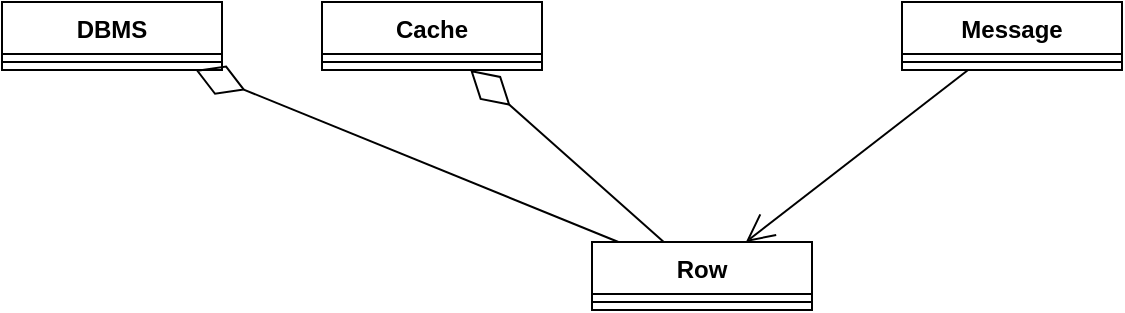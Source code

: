 <mxfile version="20.2.8" type="device" pages="2"><diagram id="cHL83gbIVerhFxjwkeh_" name="Not Using Facede"><mxGraphModel dx="1106" dy="852" grid="1" gridSize="10" guides="1" tooltips="1" connect="1" arrows="1" fold="1" page="1" pageScale="1" pageWidth="850" pageHeight="1100" math="0" shadow="0"><root><mxCell id="0"/><mxCell id="1" parent="0"/><mxCell id="-Y_OIFZCXNy7tVWvUyY1-1" value="DBMS" style="swimlane;fontStyle=1;align=center;verticalAlign=top;childLayout=stackLayout;horizontal=1;startSize=26;horizontalStack=0;resizeParent=1;resizeParentMax=0;resizeLast=0;collapsible=1;marginBottom=0;" vertex="1" parent="1"><mxGeometry x="130" y="380" width="110" height="34" as="geometry"/></mxCell><mxCell id="-Y_OIFZCXNy7tVWvUyY1-3" value="" style="line;strokeWidth=1;fillColor=none;align=left;verticalAlign=middle;spacingTop=-1;spacingLeft=3;spacingRight=3;rotatable=0;labelPosition=right;points=[];portConstraint=eastwest;strokeColor=inherit;" vertex="1" parent="-Y_OIFZCXNy7tVWvUyY1-1"><mxGeometry y="26" width="110" height="8" as="geometry"/></mxCell><mxCell id="-Y_OIFZCXNy7tVWvUyY1-5" value="Cache" style="swimlane;fontStyle=1;align=center;verticalAlign=top;childLayout=stackLayout;horizontal=1;startSize=26;horizontalStack=0;resizeParent=1;resizeParentMax=0;resizeLast=0;collapsible=1;marginBottom=0;" vertex="1" parent="1"><mxGeometry x="290" y="380" width="110" height="34" as="geometry"/></mxCell><mxCell id="-Y_OIFZCXNy7tVWvUyY1-6" value="" style="line;strokeWidth=1;fillColor=none;align=left;verticalAlign=middle;spacingTop=-1;spacingLeft=3;spacingRight=3;rotatable=0;labelPosition=right;points=[];portConstraint=eastwest;strokeColor=inherit;" vertex="1" parent="-Y_OIFZCXNy7tVWvUyY1-5"><mxGeometry y="26" width="110" height="8" as="geometry"/></mxCell><mxCell id="-Y_OIFZCXNy7tVWvUyY1-7" value="Row" style="swimlane;fontStyle=1;align=center;verticalAlign=top;childLayout=stackLayout;horizontal=1;startSize=26;horizontalStack=0;resizeParent=1;resizeParentMax=0;resizeLast=0;collapsible=1;marginBottom=0;" vertex="1" parent="1"><mxGeometry x="425" y="500" width="110" height="34" as="geometry"/></mxCell><mxCell id="-Y_OIFZCXNy7tVWvUyY1-8" value="" style="line;strokeWidth=1;fillColor=none;align=left;verticalAlign=middle;spacingTop=-1;spacingLeft=3;spacingRight=3;rotatable=0;labelPosition=right;points=[];portConstraint=eastwest;strokeColor=inherit;" vertex="1" parent="-Y_OIFZCXNy7tVWvUyY1-7"><mxGeometry y="26" width="110" height="8" as="geometry"/></mxCell><mxCell id="-Y_OIFZCXNy7tVWvUyY1-9" value="Message" style="swimlane;fontStyle=1;align=center;verticalAlign=top;childLayout=stackLayout;horizontal=1;startSize=26;horizontalStack=0;resizeParent=1;resizeParentMax=0;resizeLast=0;collapsible=1;marginBottom=0;" vertex="1" parent="1"><mxGeometry x="580" y="380" width="110" height="34" as="geometry"/></mxCell><mxCell id="-Y_OIFZCXNy7tVWvUyY1-10" value="" style="line;strokeWidth=1;fillColor=none;align=left;verticalAlign=middle;spacingTop=-1;spacingLeft=3;spacingRight=3;rotatable=0;labelPosition=right;points=[];portConstraint=eastwest;strokeColor=inherit;" vertex="1" parent="-Y_OIFZCXNy7tVWvUyY1-9"><mxGeometry y="26" width="110" height="8" as="geometry"/></mxCell><mxCell id="-Y_OIFZCXNy7tVWvUyY1-11" value="" style="endArrow=diamondThin;endFill=0;endSize=24;html=1;rounded=0;" edge="1" parent="1" source="-Y_OIFZCXNy7tVWvUyY1-7" target="-Y_OIFZCXNy7tVWvUyY1-1"><mxGeometry width="160" relative="1" as="geometry"><mxPoint x="340" y="440" as="sourcePoint"/><mxPoint x="500" y="440" as="targetPoint"/></mxGeometry></mxCell><mxCell id="-Y_OIFZCXNy7tVWvUyY1-12" value="" style="endArrow=diamondThin;endFill=0;endSize=24;html=1;rounded=0;" edge="1" parent="1" source="-Y_OIFZCXNy7tVWvUyY1-7" target="-Y_OIFZCXNy7tVWvUyY1-5"><mxGeometry width="160" relative="1" as="geometry"><mxPoint x="448.208" y="510" as="sourcePoint"/><mxPoint x="236.792" y="424" as="targetPoint"/></mxGeometry></mxCell><mxCell id="-Y_OIFZCXNy7tVWvUyY1-13" value="" style="endArrow=open;endFill=1;endSize=12;html=1;rounded=0;" edge="1" parent="1" source="-Y_OIFZCXNy7tVWvUyY1-9" target="-Y_OIFZCXNy7tVWvUyY1-7"><mxGeometry width="160" relative="1" as="geometry"><mxPoint x="340" y="440" as="sourcePoint"/><mxPoint x="500" y="440" as="targetPoint"/></mxGeometry></mxCell></root></mxGraphModel></diagram><diagram id="hwHII7M2gmCURnRJp3v0" name="Using Facade"><mxGraphModel dx="1106" dy="852" grid="1" gridSize="10" guides="1" tooltips="1" connect="1" arrows="1" fold="1" page="1" pageScale="1" pageWidth="850" pageHeight="1100" math="0" shadow="0"><root><mxCell id="0"/><mxCell id="1" parent="0"/><mxCell id="iYwh1YwpQ5MaLaMeoFc7-1" value="DBMS" style="swimlane;fontStyle=1;align=center;verticalAlign=top;childLayout=stackLayout;horizontal=1;startSize=26;horizontalStack=0;resizeParent=1;resizeParentMax=0;resizeLast=0;collapsible=1;marginBottom=0;" vertex="1" parent="1"><mxGeometry x="130" y="380" width="110" height="34" as="geometry"/></mxCell><mxCell id="iYwh1YwpQ5MaLaMeoFc7-2" value="" style="line;strokeWidth=1;fillColor=none;align=left;verticalAlign=middle;spacingTop=-1;spacingLeft=3;spacingRight=3;rotatable=0;labelPosition=right;points=[];portConstraint=eastwest;strokeColor=inherit;" vertex="1" parent="iYwh1YwpQ5MaLaMeoFc7-1"><mxGeometry y="26" width="110" height="8" as="geometry"/></mxCell><mxCell id="iYwh1YwpQ5MaLaMeoFc7-3" value="Cache" style="swimlane;fontStyle=1;align=center;verticalAlign=top;childLayout=stackLayout;horizontal=1;startSize=26;horizontalStack=0;resizeParent=1;resizeParentMax=0;resizeLast=0;collapsible=1;marginBottom=0;" vertex="1" parent="1"><mxGeometry x="290" y="380" width="110" height="34" as="geometry"/></mxCell><mxCell id="iYwh1YwpQ5MaLaMeoFc7-4" value="" style="line;strokeWidth=1;fillColor=none;align=left;verticalAlign=middle;spacingTop=-1;spacingLeft=3;spacingRight=3;rotatable=0;labelPosition=right;points=[];portConstraint=eastwest;strokeColor=inherit;" vertex="1" parent="iYwh1YwpQ5MaLaMeoFc7-3"><mxGeometry y="26" width="110" height="8" as="geometry"/></mxCell><mxCell id="iYwh1YwpQ5MaLaMeoFc7-5" value="Row" style="swimlane;fontStyle=1;align=center;verticalAlign=top;childLayout=stackLayout;horizontal=1;startSize=26;horizontalStack=0;resizeParent=1;resizeParentMax=0;resizeLast=0;collapsible=1;marginBottom=0;" vertex="1" parent="1"><mxGeometry x="425" y="550" width="110" height="34" as="geometry"/></mxCell><mxCell id="iYwh1YwpQ5MaLaMeoFc7-6" value="" style="line;strokeWidth=1;fillColor=none;align=left;verticalAlign=middle;spacingTop=-1;spacingLeft=3;spacingRight=3;rotatable=0;labelPosition=right;points=[];portConstraint=eastwest;strokeColor=inherit;" vertex="1" parent="iYwh1YwpQ5MaLaMeoFc7-5"><mxGeometry y="26" width="110" height="8" as="geometry"/></mxCell><mxCell id="iYwh1YwpQ5MaLaMeoFc7-7" value="Message" style="swimlane;fontStyle=1;align=center;verticalAlign=top;childLayout=stackLayout;horizontal=1;startSize=26;horizontalStack=0;resizeParent=1;resizeParentMax=0;resizeLast=0;collapsible=1;marginBottom=0;" vertex="1" parent="1"><mxGeometry x="580" y="380" width="110" height="34" as="geometry"/></mxCell><mxCell id="iYwh1YwpQ5MaLaMeoFc7-8" value="" style="line;strokeWidth=1;fillColor=none;align=left;verticalAlign=middle;spacingTop=-1;spacingLeft=3;spacingRight=3;rotatable=0;labelPosition=right;points=[];portConstraint=eastwest;strokeColor=inherit;" vertex="1" parent="iYwh1YwpQ5MaLaMeoFc7-7"><mxGeometry y="26" width="110" height="8" as="geometry"/></mxCell><mxCell id="iYwh1YwpQ5MaLaMeoFc7-9" value="" style="endArrow=diamondThin;endFill=0;endSize=24;html=1;rounded=0;" edge="1" parent="1" source="iYwh1YwpQ5MaLaMeoFc7-5" target="iYwh1YwpQ5MaLaMeoFc7-1"><mxGeometry width="160" relative="1" as="geometry"><mxPoint x="340" y="440" as="sourcePoint"/><mxPoint x="500" y="440" as="targetPoint"/></mxGeometry></mxCell><mxCell id="iYwh1YwpQ5MaLaMeoFc7-10" value="" style="endArrow=diamondThin;endFill=0;endSize=24;html=1;rounded=0;" edge="1" parent="1" source="iYwh1YwpQ5MaLaMeoFc7-5" target="iYwh1YwpQ5MaLaMeoFc7-3"><mxGeometry width="160" relative="1" as="geometry"><mxPoint x="448.208" y="510" as="sourcePoint"/><mxPoint x="236.792" y="424" as="targetPoint"/></mxGeometry></mxCell><mxCell id="iYwh1YwpQ5MaLaMeoFc7-11" value="" style="endArrow=open;endFill=1;endSize=12;html=1;rounded=0;" edge="1" parent="1" source="iYwh1YwpQ5MaLaMeoFc7-7" target="iYwh1YwpQ5MaLaMeoFc7-5"><mxGeometry width="160" relative="1" as="geometry"><mxPoint x="340" y="440" as="sourcePoint"/><mxPoint x="500" y="440" as="targetPoint"/></mxGeometry></mxCell><mxCell id="iYwh1YwpQ5MaLaMeoFc7-12" value="Facade" style="swimlane;fontStyle=1;align=center;verticalAlign=top;childLayout=stackLayout;horizontal=1;startSize=26;horizontalStack=0;resizeParent=1;resizeParentMax=0;resizeLast=0;collapsible=1;marginBottom=0;" vertex="1" parent="1"><mxGeometry x="425" y="200" width="110" height="34" as="geometry"/></mxCell><mxCell id="iYwh1YwpQ5MaLaMeoFc7-13" value="" style="line;strokeWidth=1;fillColor=none;align=left;verticalAlign=middle;spacingTop=-1;spacingLeft=3;spacingRight=3;rotatable=0;labelPosition=right;points=[];portConstraint=eastwest;strokeColor=inherit;" vertex="1" parent="iYwh1YwpQ5MaLaMeoFc7-12"><mxGeometry y="26" width="110" height="8" as="geometry"/></mxCell><mxCell id="iYwh1YwpQ5MaLaMeoFc7-14" value="" style="endArrow=diamondThin;endFill=0;endSize=24;html=1;rounded=0;" edge="1" parent="1" source="iYwh1YwpQ5MaLaMeoFc7-1" target="iYwh1YwpQ5MaLaMeoFc7-12"><mxGeometry width="160" relative="1" as="geometry"><mxPoint x="448.208" y="510" as="sourcePoint"/><mxPoint x="236.792" y="424" as="targetPoint"/></mxGeometry></mxCell><mxCell id="iYwh1YwpQ5MaLaMeoFc7-15" value="" style="endArrow=diamondThin;endFill=0;endSize=24;html=1;rounded=0;" edge="1" parent="1" source="iYwh1YwpQ5MaLaMeoFc7-3" target="iYwh1YwpQ5MaLaMeoFc7-12"><mxGeometry width="160" relative="1" as="geometry"><mxPoint x="222.861" y="390" as="sourcePoint"/><mxPoint x="462.139" y="244" as="targetPoint"/></mxGeometry></mxCell><mxCell id="iYwh1YwpQ5MaLaMeoFc7-16" value="" style="endArrow=open;endFill=1;endSize=12;html=1;rounded=0;" edge="1" parent="1" source="iYwh1YwpQ5MaLaMeoFc7-12" target="iYwh1YwpQ5MaLaMeoFc7-7"><mxGeometry width="160" relative="1" as="geometry"><mxPoint x="623.042" y="424" as="sourcePoint"/><mxPoint x="511.958" y="510" as="targetPoint"/></mxGeometry></mxCell><mxCell id="iYwh1YwpQ5MaLaMeoFc7-17" value="" style="endArrow=open;endFill=1;endSize=12;html=1;rounded=0;" edge="1" parent="1" source="iYwh1YwpQ5MaLaMeoFc7-12" target="iYwh1YwpQ5MaLaMeoFc7-5"><mxGeometry width="160" relative="1" as="geometry"><mxPoint x="504.639" y="244" as="sourcePoint"/><mxPoint x="630.361" y="390" as="targetPoint"/></mxGeometry></mxCell></root></mxGraphModel></diagram></mxfile>